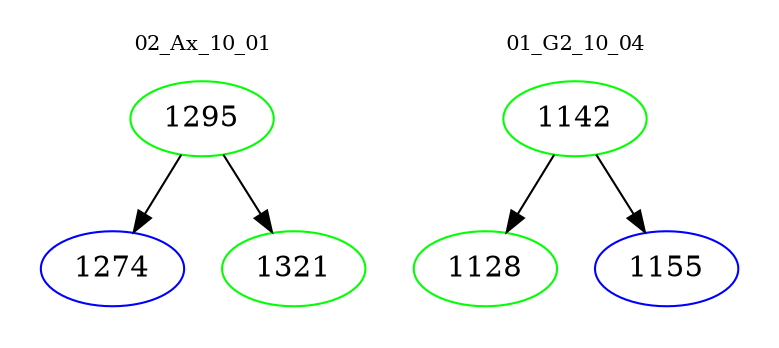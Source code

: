 digraph{
subgraph cluster_0 {
color = white
label = "02_Ax_10_01";
fontsize=10;
T0_1295 [label="1295", color="green"]
T0_1295 -> T0_1274 [color="black"]
T0_1274 [label="1274", color="blue"]
T0_1295 -> T0_1321 [color="black"]
T0_1321 [label="1321", color="green"]
}
subgraph cluster_1 {
color = white
label = "01_G2_10_04";
fontsize=10;
T1_1142 [label="1142", color="green"]
T1_1142 -> T1_1128 [color="black"]
T1_1128 [label="1128", color="green"]
T1_1142 -> T1_1155 [color="black"]
T1_1155 [label="1155", color="blue"]
}
}
